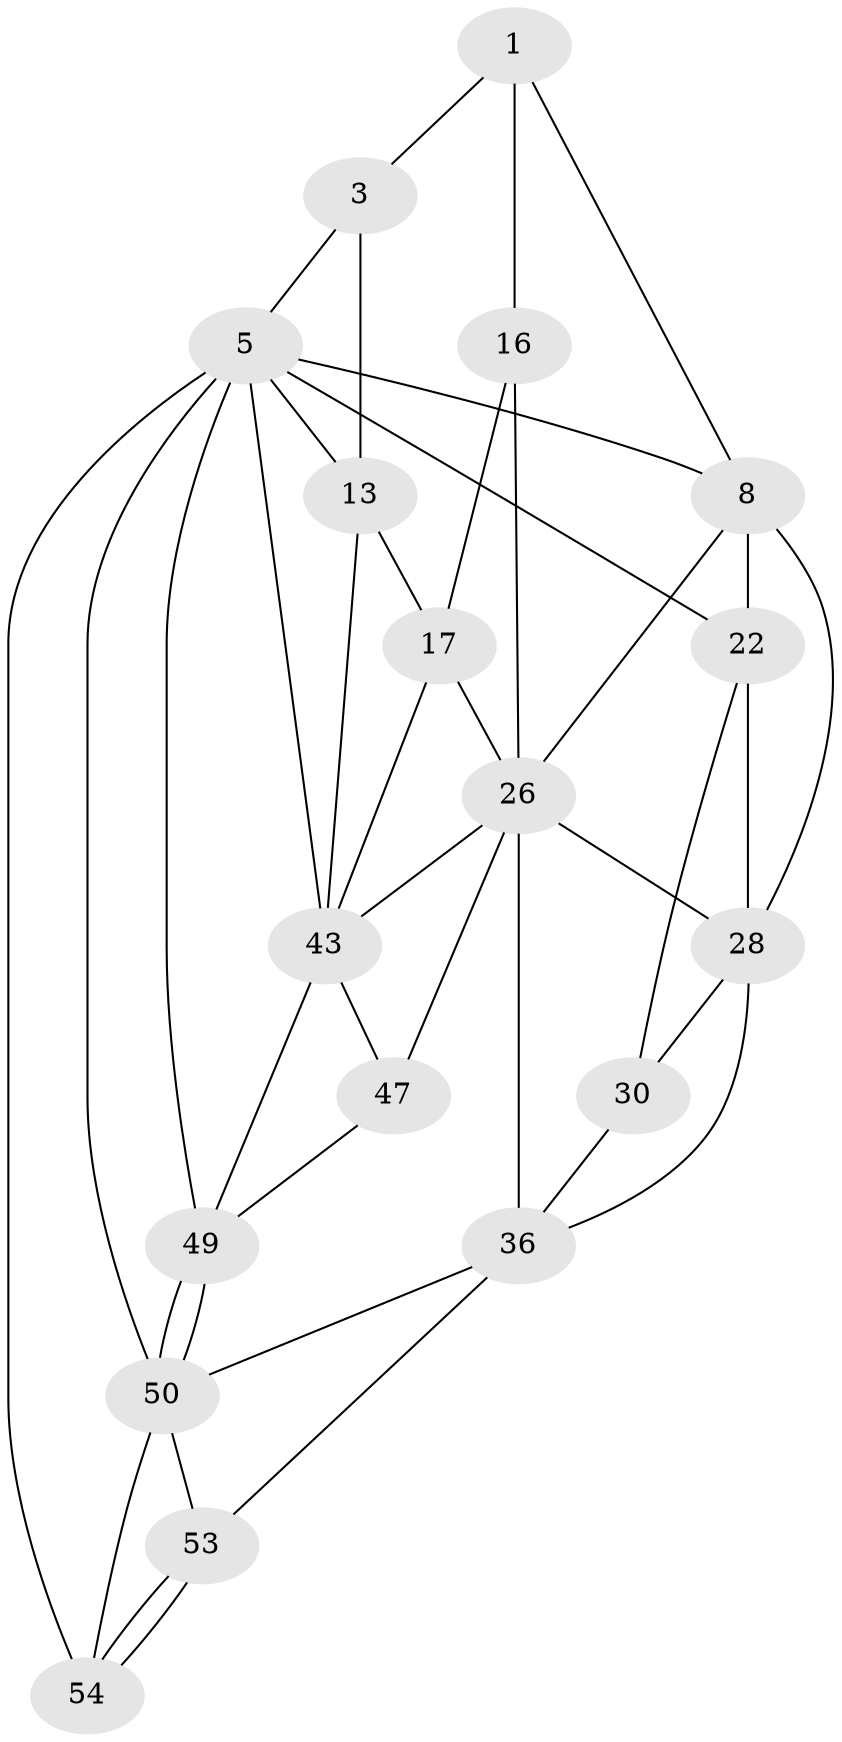 // original degree distribution, {3: 0.03225806451612903, 4: 0.20967741935483872, 5: 0.5806451612903226, 6: 0.1774193548387097}
// Generated by graph-tools (version 1.1) at 2025/21/03/04/25 18:21:20]
// undirected, 18 vertices, 41 edges
graph export_dot {
graph [start="1"]
  node [color=gray90,style=filled];
  1 [pos="+0.5895205683888406+0.07030413270589216",super="+2+7"];
  3 [pos="+0.8140092144904668+0.047565516907082786",super="+4"];
  5 [pos="+0.9395677778905676+0",super="+6+10"];
  8 [pos="+0.46715782569506387+0.18173297389671483",super="+20+9"];
  13 [pos="+1+0.30855165088193826",super="+14+32"];
  16 [pos="+0.6844751793475364+0.2098044305386941",super="+19"];
  17 [pos="+0.7685129766816098+0.42888704680211737",super="+18"];
  22 [pos="+0.10422818022107908+0",super="+23"];
  26 [pos="+0.4115626807897977+0.32836347871639043",super="+27+34"];
  28 [pos="+0.1868976673000624+0.3330639395245855",super="+29"];
  30 [pos="+0.11058085797856995+0.47937788302097484"];
  36 [pos="+0.45950214499026265+0.543667145805557",super="+37"];
  43 [pos="+0.8571381291748724+0.6337381501328211",super="+44+56"];
  47 [pos="+0.5814968748391369+0.7088522717887186",super="+48"];
  49 [pos="+0.5705216015128778+0.9366669105130034",super="+58"];
  50 [pos="+0.5672241708002981+0.9425350143741908",super="+51+62"];
  53 [pos="+0.23794418906321577+0.6174112021752514"];
  54 [pos="+0.027647936135825998+0.808111618071385",super="+55"];
  1 -- 16 [weight=2];
  1 -- 3;
  1 -- 8;
  3 -- 5;
  3 -- 13 [weight=2];
  5 -- 43;
  5 -- 13 [weight=2];
  5 -- 50 [weight=3];
  5 -- 54 [weight=2];
  5 -- 22;
  5 -- 49;
  5 -- 8 [weight=2];
  8 -- 28;
  8 -- 22 [weight=2];
  8 -- 26;
  13 -- 17 [weight=2];
  13 -- 43;
  16 -- 26;
  16 -- 17;
  17 -- 43;
  17 -- 26;
  22 -- 28;
  22 -- 30;
  26 -- 28;
  26 -- 36;
  26 -- 43;
  26 -- 47 [weight=2];
  28 -- 30;
  28 -- 36;
  30 -- 36;
  36 -- 50;
  36 -- 53;
  43 -- 47;
  43 -- 49;
  47 -- 49;
  49 -- 50;
  49 -- 50;
  50 -- 53;
  50 -- 54;
  53 -- 54;
  53 -- 54;
}
